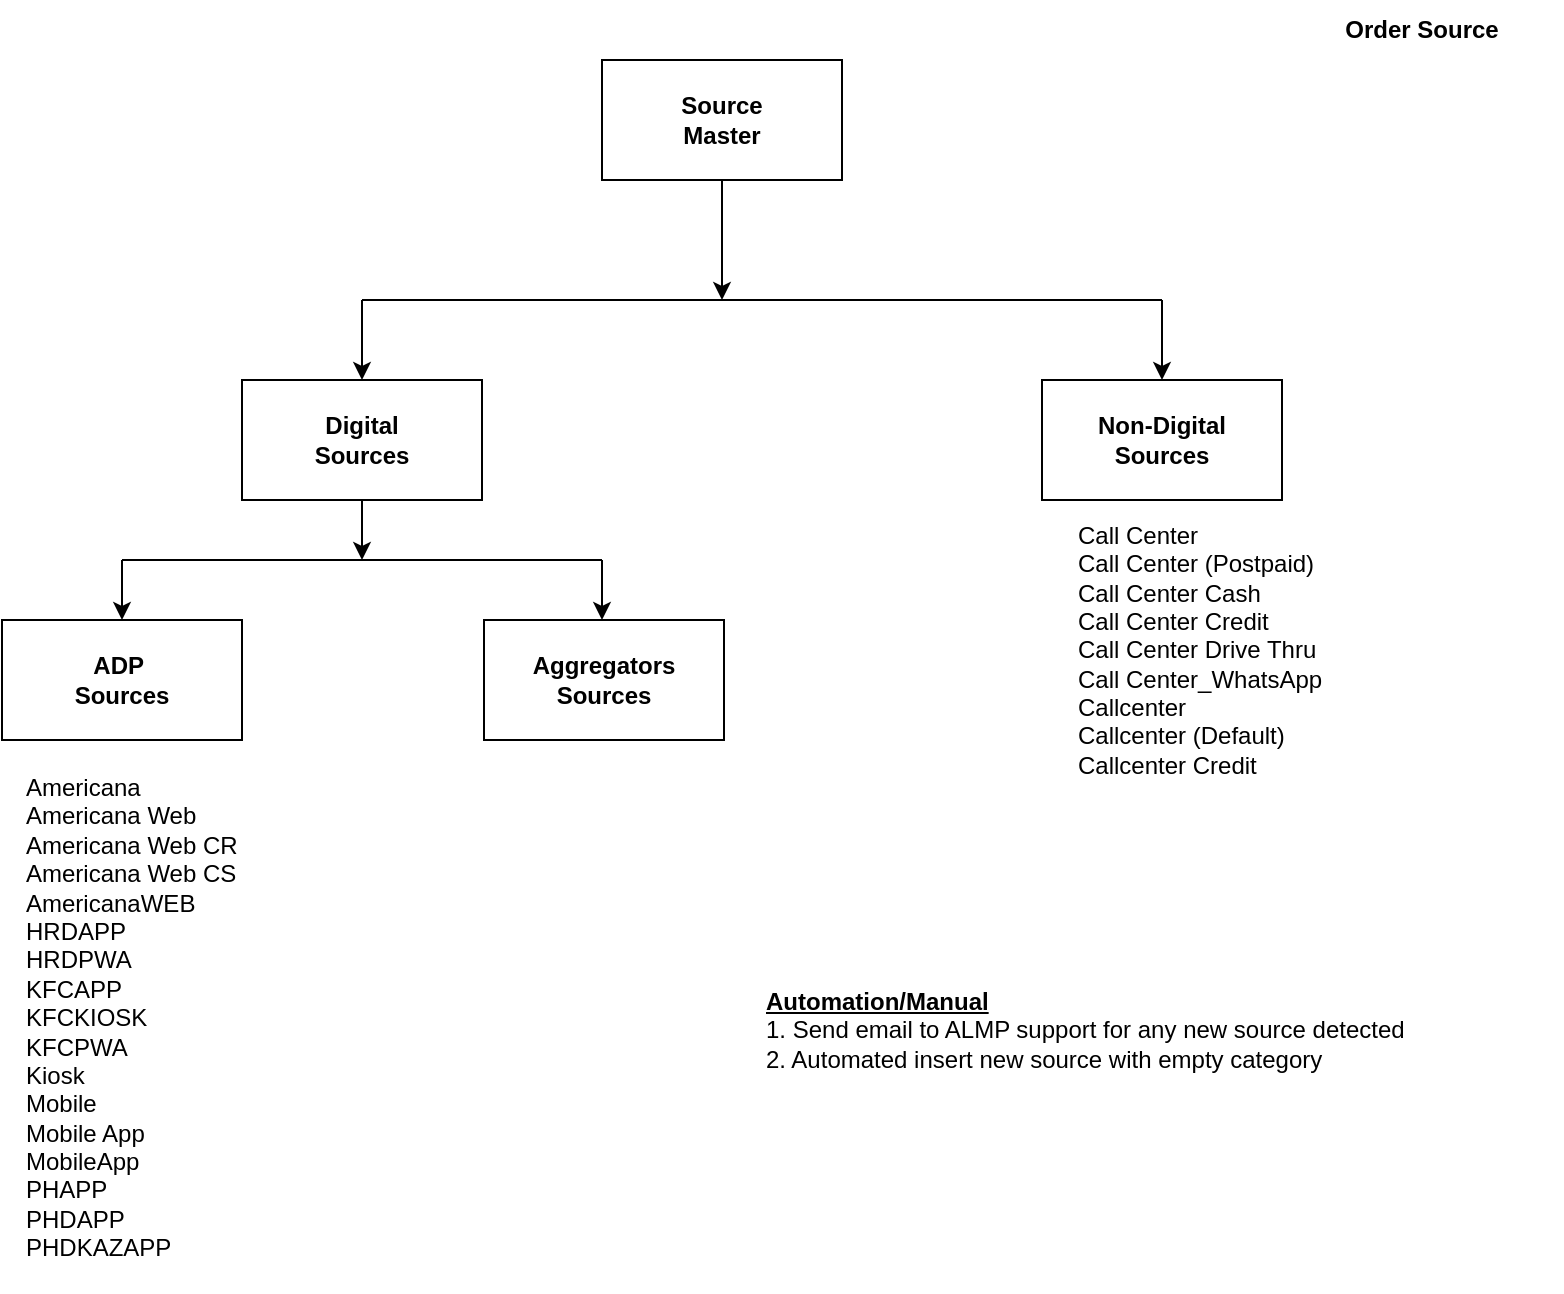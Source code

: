 <mxfile version="24.7.8">
  <diagram name="Page-1" id="4xLWbOuM-MjZBgIFak4R">
    <mxGraphModel dx="1247" dy="743" grid="1" gridSize="10" guides="1" tooltips="1" connect="1" arrows="1" fold="1" page="1" pageScale="1" pageWidth="850" pageHeight="1100" math="0" shadow="0">
      <root>
        <mxCell id="0" />
        <mxCell id="1" parent="0" />
        <mxCell id="-9W-klTEC8JLqIauPcCZ-1" value="Source&lt;div&gt;Master&lt;/div&gt;" style="rounded=0;whiteSpace=wrap;html=1;fontStyle=1" vertex="1" parent="1">
          <mxGeometry x="320" y="120" width="120" height="60" as="geometry" />
        </mxCell>
        <mxCell id="-9W-klTEC8JLqIauPcCZ-2" value="&lt;div&gt;Digital&lt;/div&gt;&lt;div&gt;Sources&lt;/div&gt;" style="rounded=0;whiteSpace=wrap;html=1;fontStyle=1" vertex="1" parent="1">
          <mxGeometry x="140" y="280" width="120" height="60" as="geometry" />
        </mxCell>
        <mxCell id="-9W-klTEC8JLqIauPcCZ-3" value="&lt;div&gt;Non-Digital&lt;/div&gt;&lt;div&gt;Sources&lt;/div&gt;" style="rounded=0;whiteSpace=wrap;html=1;fontStyle=1" vertex="1" parent="1">
          <mxGeometry x="540" y="280" width="120" height="60" as="geometry" />
        </mxCell>
        <mxCell id="-9W-klTEC8JLqIauPcCZ-4" value="&lt;div&gt;&lt;span style=&quot;background-color: initial;&quot;&gt;ADP&amp;nbsp;&lt;/span&gt;&lt;/div&gt;&lt;div&gt;&lt;span style=&quot;background-color: initial;&quot;&gt;Sources&lt;/span&gt;&lt;br&gt;&lt;/div&gt;" style="rounded=0;whiteSpace=wrap;html=1;fontStyle=1" vertex="1" parent="1">
          <mxGeometry x="20" y="400" width="120" height="60" as="geometry" />
        </mxCell>
        <mxCell id="-9W-klTEC8JLqIauPcCZ-5" value="&lt;div&gt;&lt;span style=&quot;background-color: initial;&quot;&gt;Aggregators&lt;/span&gt;&lt;/div&gt;&lt;div&gt;&lt;span style=&quot;background-color: initial;&quot;&gt;Sources&lt;/span&gt;&lt;br&gt;&lt;/div&gt;" style="rounded=0;whiteSpace=wrap;html=1;fontStyle=1" vertex="1" parent="1">
          <mxGeometry x="261" y="400" width="120" height="60" as="geometry" />
        </mxCell>
        <mxCell id="-9W-klTEC8JLqIauPcCZ-6" value="" style="endArrow=none;html=1;rounded=0;" edge="1" parent="1">
          <mxGeometry width="50" height="50" relative="1" as="geometry">
            <mxPoint x="200" y="240" as="sourcePoint" />
            <mxPoint x="600" y="240" as="targetPoint" />
          </mxGeometry>
        </mxCell>
        <mxCell id="-9W-klTEC8JLqIauPcCZ-7" value="&lt;div&gt;Call Center&lt;/div&gt;&lt;div&gt;Call Center (Postpaid)&lt;/div&gt;&lt;div&gt;Call Center Cash&lt;/div&gt;&lt;div&gt;Call Center Credit&lt;/div&gt;&lt;div&gt;Call Center Drive Thru&lt;/div&gt;&lt;div&gt;Call Center_WhatsApp&lt;/div&gt;&lt;div&gt;Callcenter&lt;/div&gt;&lt;div&gt;Callcenter (Default)&lt;/div&gt;&lt;div&gt;Callcenter Credit&lt;/div&gt;" style="text;html=1;align=left;verticalAlign=middle;whiteSpace=wrap;rounded=0;" vertex="1" parent="1">
          <mxGeometry x="556" y="350" width="144" height="130" as="geometry" />
        </mxCell>
        <mxCell id="-9W-klTEC8JLqIauPcCZ-9" value="" style="endArrow=classic;html=1;rounded=0;entryX=0.5;entryY=0;entryDx=0;entryDy=0;" edge="1" parent="1" target="-9W-klTEC8JLqIauPcCZ-2">
          <mxGeometry width="50" height="50" relative="1" as="geometry">
            <mxPoint x="200" y="240" as="sourcePoint" />
            <mxPoint x="440" y="340" as="targetPoint" />
          </mxGeometry>
        </mxCell>
        <mxCell id="-9W-klTEC8JLqIauPcCZ-10" value="" style="endArrow=classic;html=1;rounded=0;" edge="1" parent="1" target="-9W-klTEC8JLqIauPcCZ-3">
          <mxGeometry width="50" height="50" relative="1" as="geometry">
            <mxPoint x="600" y="240" as="sourcePoint" />
            <mxPoint x="440" y="340" as="targetPoint" />
          </mxGeometry>
        </mxCell>
        <mxCell id="-9W-klTEC8JLqIauPcCZ-11" value="" style="endArrow=none;html=1;rounded=0;" edge="1" parent="1">
          <mxGeometry width="50" height="50" relative="1" as="geometry">
            <mxPoint x="80" y="370" as="sourcePoint" />
            <mxPoint x="320" y="370" as="targetPoint" />
          </mxGeometry>
        </mxCell>
        <mxCell id="-9W-klTEC8JLqIauPcCZ-12" value="" style="endArrow=classic;html=1;rounded=0;exitX=0.5;exitY=1;exitDx=0;exitDy=0;" edge="1" parent="1" source="-9W-klTEC8JLqIauPcCZ-2">
          <mxGeometry width="50" height="50" relative="1" as="geometry">
            <mxPoint x="390" y="390" as="sourcePoint" />
            <mxPoint x="200" y="370" as="targetPoint" />
          </mxGeometry>
        </mxCell>
        <mxCell id="-9W-klTEC8JLqIauPcCZ-13" value="" style="endArrow=classic;html=1;rounded=0;entryX=0.5;entryY=0;entryDx=0;entryDy=0;" edge="1" parent="1" target="-9W-klTEC8JLqIauPcCZ-4">
          <mxGeometry width="50" height="50" relative="1" as="geometry">
            <mxPoint x="80" y="370" as="sourcePoint" />
            <mxPoint x="440" y="340" as="targetPoint" />
          </mxGeometry>
        </mxCell>
        <mxCell id="-9W-klTEC8JLqIauPcCZ-14" value="" style="endArrow=classic;html=1;rounded=0;entryX=0.5;entryY=0;entryDx=0;entryDy=0;" edge="1" parent="1">
          <mxGeometry width="50" height="50" relative="1" as="geometry">
            <mxPoint x="320" y="370" as="sourcePoint" />
            <mxPoint x="320" y="400" as="targetPoint" />
          </mxGeometry>
        </mxCell>
        <mxCell id="-9W-klTEC8JLqIauPcCZ-15" value="" style="endArrow=classic;html=1;rounded=0;" edge="1" parent="1" source="-9W-klTEC8JLqIauPcCZ-1">
          <mxGeometry width="50" height="50" relative="1" as="geometry">
            <mxPoint x="330" y="370" as="sourcePoint" />
            <mxPoint x="380" y="240" as="targetPoint" />
          </mxGeometry>
        </mxCell>
        <mxCell id="-9W-klTEC8JLqIauPcCZ-16" value="Americana &#xa;Americana Web&#xa;Americana Web CR&#xa;Americana Web CS&#xa;AmericanaWEB&#xa;HRDAPP&#xa;HRDPWA&#xa;KFCAPP&#xa;KFCKIOSK&#xa;KFCPWA&#xa;Kiosk&#xa;Mobile&#xa;Mobile App&#xa;MobileApp&#xa;PHAPP&#xa;PHDAPP&#xa;PHDKAZAPP&#xa;" style="text;whiteSpace=wrap;" vertex="1" parent="1">
          <mxGeometry x="30" y="470" width="140" height="250" as="geometry" />
        </mxCell>
        <mxCell id="-9W-klTEC8JLqIauPcCZ-17" value="Order Source" style="text;html=1;align=center;verticalAlign=middle;whiteSpace=wrap;rounded=0;fontStyle=1" vertex="1" parent="1">
          <mxGeometry x="670" y="90" width="120" height="30" as="geometry" />
        </mxCell>
        <mxCell id="-9W-klTEC8JLqIauPcCZ-19" value="&lt;u&gt;Automation/Manual&lt;/u&gt;&lt;div&gt;&lt;span style=&quot;font-weight: normal;&quot;&gt;1. Send email to ALMP support for any new source detected&lt;/span&gt;&lt;/div&gt;&lt;div&gt;&lt;span style=&quot;font-weight: normal;&quot;&gt;2. Automated insert new source with empty category&lt;/span&gt;&lt;/div&gt;" style="text;html=1;align=left;verticalAlign=middle;whiteSpace=wrap;rounded=0;fontStyle=1" vertex="1" parent="1">
          <mxGeometry x="400" y="560" width="400" height="90" as="geometry" />
        </mxCell>
      </root>
    </mxGraphModel>
  </diagram>
</mxfile>
